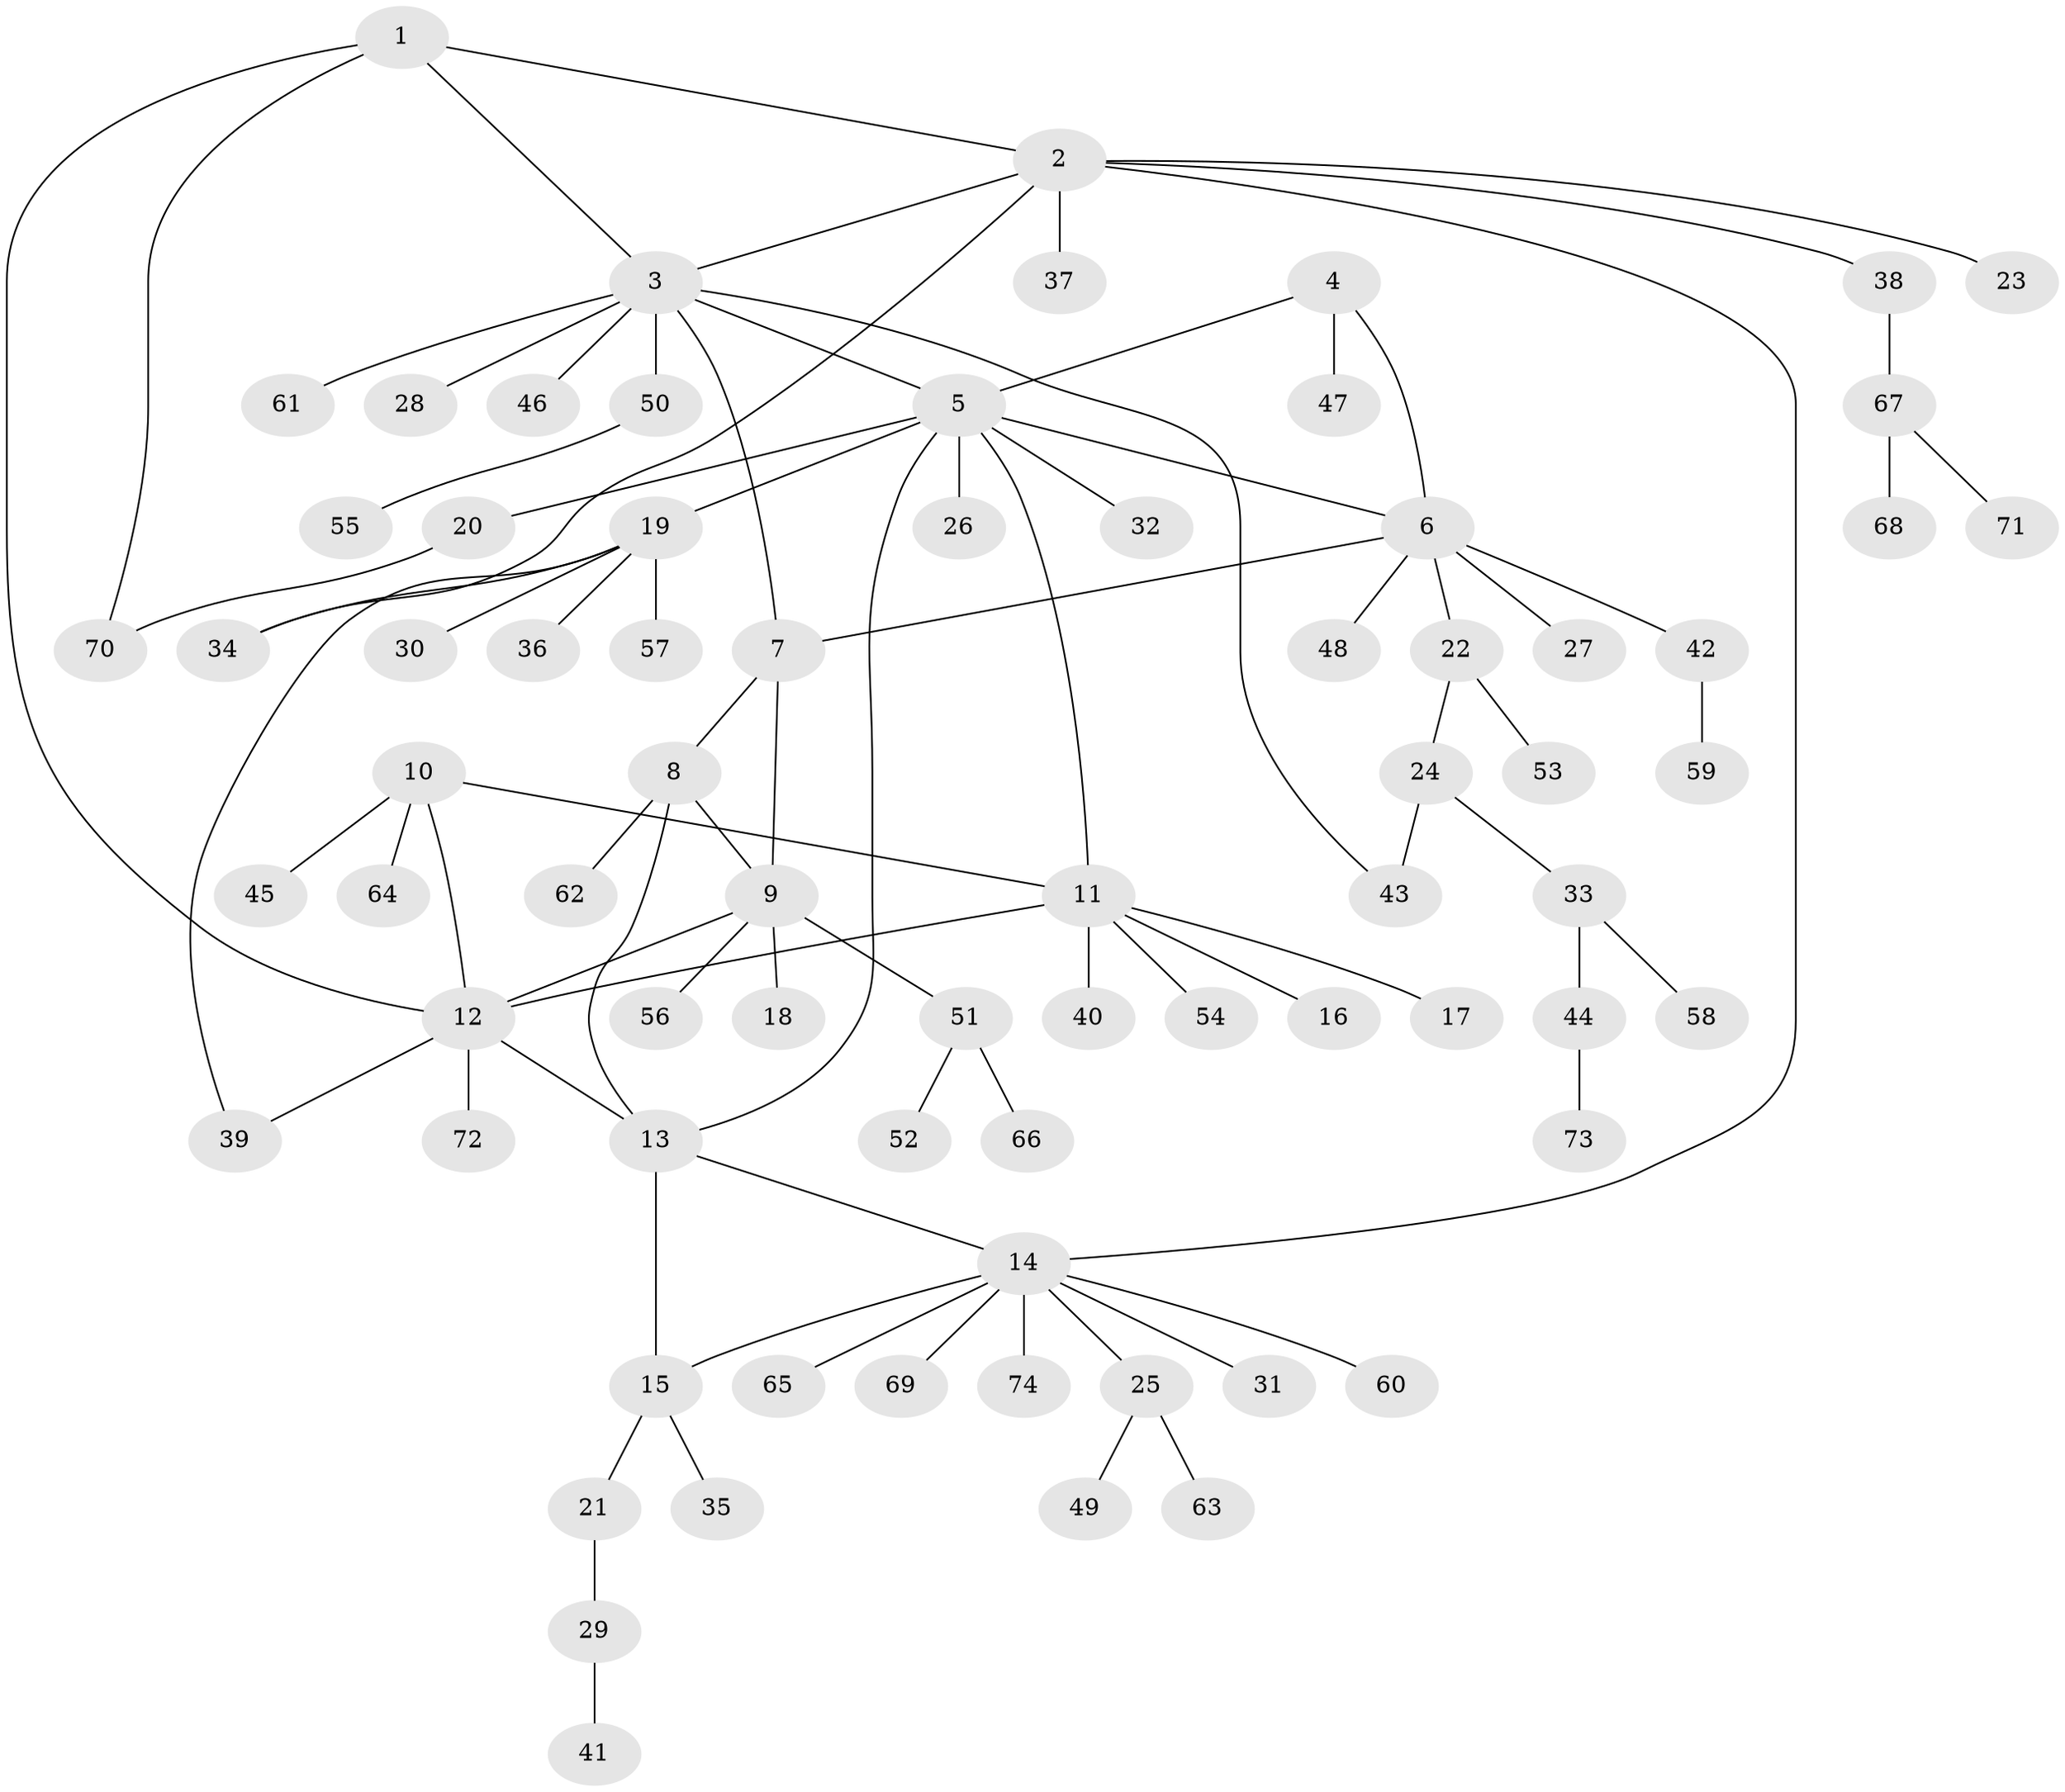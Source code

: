 // coarse degree distribution, {5: 0.13333333333333333, 3: 0.1, 2: 0.06666666666666667, 4: 0.1, 1: 0.5, 7: 0.06666666666666667, 6: 0.03333333333333333}
// Generated by graph-tools (version 1.1) at 2025/37/03/04/25 23:37:43]
// undirected, 74 vertices, 88 edges
graph export_dot {
  node [color=gray90,style=filled];
  1;
  2;
  3;
  4;
  5;
  6;
  7;
  8;
  9;
  10;
  11;
  12;
  13;
  14;
  15;
  16;
  17;
  18;
  19;
  20;
  21;
  22;
  23;
  24;
  25;
  26;
  27;
  28;
  29;
  30;
  31;
  32;
  33;
  34;
  35;
  36;
  37;
  38;
  39;
  40;
  41;
  42;
  43;
  44;
  45;
  46;
  47;
  48;
  49;
  50;
  51;
  52;
  53;
  54;
  55;
  56;
  57;
  58;
  59;
  60;
  61;
  62;
  63;
  64;
  65;
  66;
  67;
  68;
  69;
  70;
  71;
  72;
  73;
  74;
  1 -- 2;
  1 -- 3;
  1 -- 12;
  1 -- 70;
  2 -- 3;
  2 -- 14;
  2 -- 23;
  2 -- 34;
  2 -- 37;
  2 -- 38;
  3 -- 5;
  3 -- 7;
  3 -- 28;
  3 -- 43;
  3 -- 46;
  3 -- 50;
  3 -- 61;
  4 -- 5;
  4 -- 6;
  4 -- 47;
  5 -- 6;
  5 -- 11;
  5 -- 13;
  5 -- 19;
  5 -- 20;
  5 -- 26;
  5 -- 32;
  6 -- 7;
  6 -- 22;
  6 -- 27;
  6 -- 42;
  6 -- 48;
  7 -- 8;
  7 -- 9;
  8 -- 9;
  8 -- 13;
  8 -- 62;
  9 -- 12;
  9 -- 18;
  9 -- 51;
  9 -- 56;
  10 -- 11;
  10 -- 12;
  10 -- 45;
  10 -- 64;
  11 -- 12;
  11 -- 16;
  11 -- 17;
  11 -- 40;
  11 -- 54;
  12 -- 13;
  12 -- 39;
  12 -- 72;
  13 -- 14;
  13 -- 15;
  14 -- 15;
  14 -- 25;
  14 -- 31;
  14 -- 60;
  14 -- 65;
  14 -- 69;
  14 -- 74;
  15 -- 21;
  15 -- 35;
  19 -- 30;
  19 -- 34;
  19 -- 36;
  19 -- 39;
  19 -- 57;
  20 -- 70;
  21 -- 29;
  22 -- 24;
  22 -- 53;
  24 -- 33;
  24 -- 43;
  25 -- 49;
  25 -- 63;
  29 -- 41;
  33 -- 44;
  33 -- 58;
  38 -- 67;
  42 -- 59;
  44 -- 73;
  50 -- 55;
  51 -- 52;
  51 -- 66;
  67 -- 68;
  67 -- 71;
}
